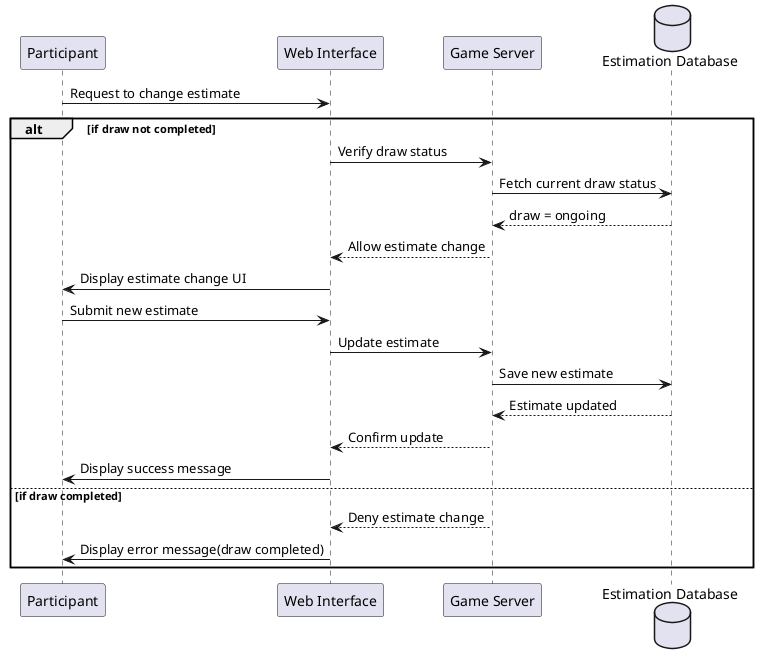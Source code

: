 @startuml
participant Participant as user
participant "Web Interface" as web
participant "Game Server" as server
database "Estimation Database" as db

user -> web : Request to change estimate
alt if draw not completed
  web -> server : Verify draw status
  server -> db : Fetch current draw status
  db --> server : draw = ongoing
  server --> web : Allow estimate change
  web -> user : Display estimate change UI

  user -> web : Submit new estimate
  web -> server : Update estimate
  server -> db : Save new estimate
  db --> server : Estimate updated
  server --> web : Confirm update
  web -> user : Display success message
else if draw completed
  server --> web : Deny estimate change
  web -> user : Display error message(draw completed)
end
@enduml